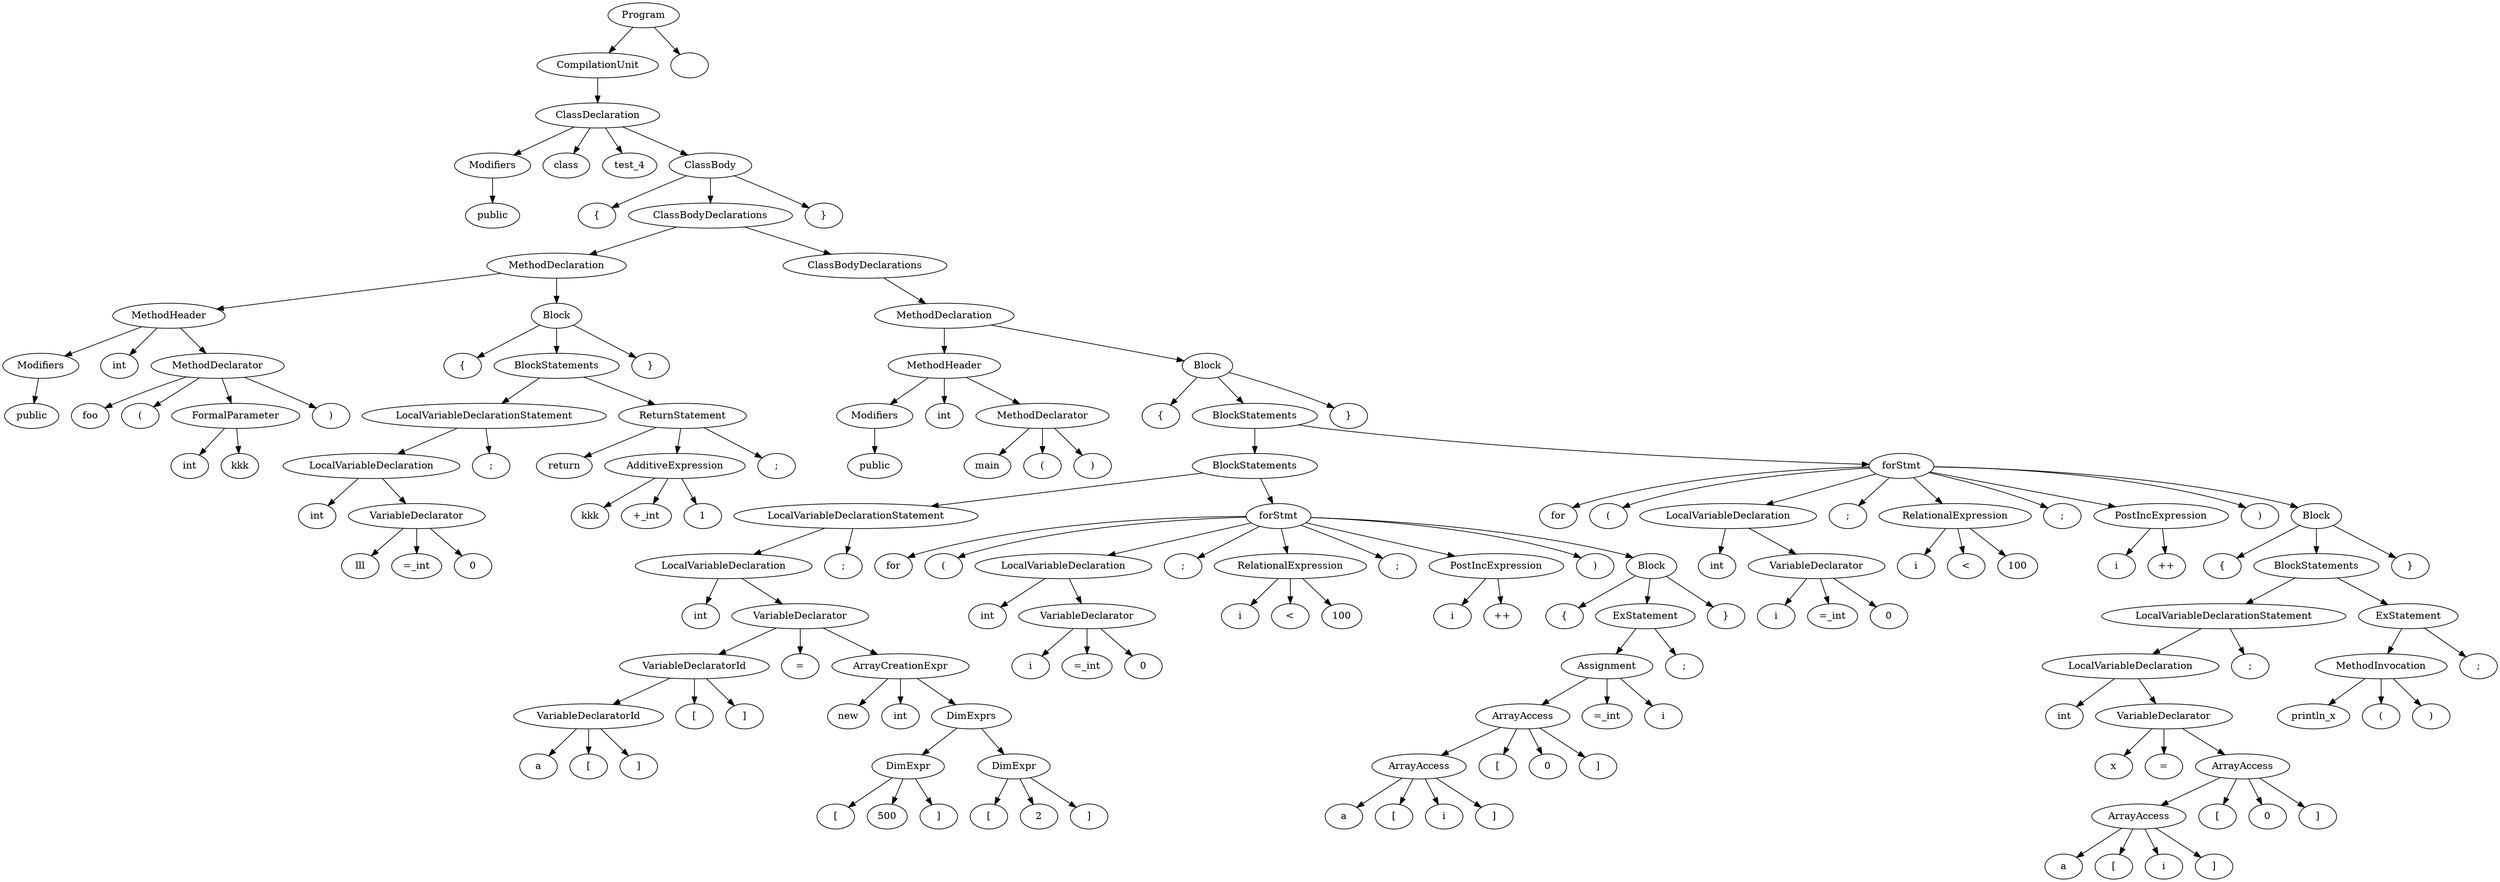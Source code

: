 digraph G {
n1 [label="public"]
n2 [label="Modifiers"]
n2->n1;
n3 [label="class"]
n4 [label="test_4"]
n5 [label="{"]
n6 [label="public"]
n7 [label="Modifiers"]
n7->n6;
n8 [label="int"]
n9 [label="foo"]
n10 [label="("]
n11 [label="int"]
n12 [label="kkk"]
n13 [label="FormalParameter"]
n13->n12;
n13->n11;
n14 [label=")"]
n15 [label="MethodDeclarator"]
n15->n14;
n15->n13;
n15->n10;
n15->n9;
n16 [label="MethodHeader"]
n16->n15;
n16->n8;
n16->n7;
n17 [label="{"]
n18 [label="int"]
n19 [label="lll"]
n20 [label="=_int"]
n21 [label="0"]
n22 [label="VariableDeclarator"]
n22->n21;
n22->n20;
n22->n19;
n23 [label="LocalVariableDeclaration"]
n23->n22;
n23->n18;
n24 [label=";"]
n25 [label="LocalVariableDeclarationStatement"]
n25->n24;
n25->n23;
n26 [label="return"]
n27 [label="kkk"]
n28 [label="+_int"]
n29 [label="1"]
n30 [label="AdditiveExpression"]
n30->n29;
n30->n28;
n30->n27;
n31 [label=";"]
n32 [label="ReturnStatement"]
n32->n31;
n32->n30;
n32->n26;
n33 [label="BlockStatements"]
n33->n32;
n33->n25;
n34 [label="}"]
n35 [label="Block"]
n35->n34;
n35->n33;
n35->n17;
n36 [label="MethodDeclaration"]
n36->n35;
n36->n16;
n37 [label="public"]
n38 [label="Modifiers"]
n38->n37;
n39 [label="int"]
n40 [label="main"]
n41 [label="("]
n42 [label=")"]
n43 [label="MethodDeclarator"]
n43->n42;
n43->n41;
n43->n40;
n44 [label="MethodHeader"]
n44->n43;
n44->n39;
n44->n38;
n45 [label="{"]
n46 [label="int"]
n47 [label="a"]
n48 [label="["]
n49 [label="]"]
n50 [label="VariableDeclaratorId"]
n50->n49;
n50->n48;
n50->n47;
n51 [label="["]
n52 [label="]"]
n53 [label="VariableDeclaratorId"]
n53->n52;
n53->n51;
n53->n50;
n54 [label="="]
n55 [label="new"]
n56 [label="int"]
n57 [label="["]
n58 [label="500"]
n59 [label="]"]
n60 [label="DimExpr"]
n60->n59;
n60->n58;
n60->n57;
n61 [label="["]
n62 [label="2"]
n63 [label="]"]
n64 [label="DimExpr"]
n64->n63;
n64->n62;
n64->n61;
n65 [label="DimExprs"]
n65->n64;
n65->n60;
n66 [label="ArrayCreationExpr"]
n66->n65;
n66->n56;
n66->n55;
n67 [label="VariableDeclarator"]
n67->n66;
n67->n54;
n67->n53;
n68 [label="LocalVariableDeclaration"]
n68->n67;
n68->n46;
n69 [label=";"]
n70 [label="LocalVariableDeclarationStatement"]
n70->n69;
n70->n68;
n71 [label="for"]
n72 [label="("]
n73 [label="int"]
n74 [label="i"]
n75 [label="=_int"]
n76 [label="0"]
n77 [label="VariableDeclarator"]
n77->n76;
n77->n75;
n77->n74;
n78 [label="LocalVariableDeclaration"]
n78->n77;
n78->n73;
n79 [label=";"]
n80 [label="i"]
n81 [label="<"]
n82 [label="100"]
n83 [label="RelationalExpression"]
n83->n82;
n83->n81;
n83->n80;
n84 [label=";"]
n85 [label="i"]
n86 [label="++"]
n87 [label="PostIncExpression"]
n87->n86;
n87->n85;
n88 [label=")"]
n89 [label="{"]
n90 [label="a"]
n91 [label="["]
n92 [label="i"]
n93 [label="]"]
n94 [label="ArrayAccess"]
n94->n93;
n94->n92;
n94->n91;
n94->n90;
n95 [label="["]
n96 [label="0"]
n97 [label="]"]
n98 [label="ArrayAccess"]
n98->n97;
n98->n96;
n98->n95;
n98->n94;
n99 [label="=_int"]
n100 [label="i"]
n101 [label="Assignment"]
n101->n100;
n101->n99;
n101->n98;
n102 [label=";"]
n103 [label="ExStatement"]
n103->n102;
n103->n101;
n104 [label="}"]
n105 [label="Block"]
n105->n104;
n105->n103;
n105->n89;
n106 [label="forStmt"]
n106->n105;
n106->n88;
n106->n87;
n106->n84;
n106->n83;
n106->n79;
n106->n78;
n106->n72;
n106->n71;
n107 [label="BlockStatements"]
n107->n106;
n107->n70;
n108 [label="for"]
n109 [label="("]
n110 [label="int"]
n111 [label="i"]
n112 [label="=_int"]
n113 [label="0"]
n114 [label="VariableDeclarator"]
n114->n113;
n114->n112;
n114->n111;
n115 [label="LocalVariableDeclaration"]
n115->n114;
n115->n110;
n116 [label=";"]
n117 [label="i"]
n118 [label="<"]
n119 [label="100"]
n120 [label="RelationalExpression"]
n120->n119;
n120->n118;
n120->n117;
n121 [label=";"]
n122 [label="i"]
n123 [label="++"]
n124 [label="PostIncExpression"]
n124->n123;
n124->n122;
n125 [label=")"]
n126 [label="{"]
n127 [label="int"]
n128 [label="x"]
n129 [label="="]
n130 [label="a"]
n131 [label="["]
n132 [label="i"]
n133 [label="]"]
n134 [label="ArrayAccess"]
n134->n133;
n134->n132;
n134->n131;
n134->n130;
n135 [label="["]
n136 [label="0"]
n137 [label="]"]
n138 [label="ArrayAccess"]
n138->n137;
n138->n136;
n138->n135;
n138->n134;
n139 [label="VariableDeclarator"]
n139->n138;
n139->n129;
n139->n128;
n140 [label="LocalVariableDeclaration"]
n140->n139;
n140->n127;
n141 [label=";"]
n142 [label="LocalVariableDeclarationStatement"]
n142->n141;
n142->n140;
n143 [label="println_x"]
n144 [label="("]
n145 [label=")"]
n146 [label="MethodInvocation"]
n146->n145;
n146->n144;
n146->n143;
n147 [label=";"]
n148 [label="ExStatement"]
n148->n147;
n148->n146;
n149 [label="BlockStatements"]
n149->n148;
n149->n142;
n150 [label="}"]
n151 [label="Block"]
n151->n150;
n151->n149;
n151->n126;
n152 [label="forStmt"]
n152->n151;
n152->n125;
n152->n124;
n152->n121;
n152->n120;
n152->n116;
n152->n115;
n152->n109;
n152->n108;
n153 [label="BlockStatements"]
n153->n152;
n153->n107;
n154 [label="}"]
n155 [label="Block"]
n155->n154;
n155->n153;
n155->n45;
n156 [label="MethodDeclaration"]
n156->n155;
n156->n44;
n157 [label="ClassBodyDeclarations"]
n157->n156;
n158 [label="ClassBodyDeclarations"]
n158->n157;
n158->n36;
n159 [label="}"]
n160 [label="ClassBody"]
n160->n159;
n160->n158;
n160->n5;
n161 [label="ClassDeclaration"]
n161->n160;
n161->n4;
n161->n3;
n161->n2;
n162 [label="CompilationUnit"]
n162->n161;
n163 [label="Program"]
n163->n164;
n163->n162;
n164 [label=""]
}
